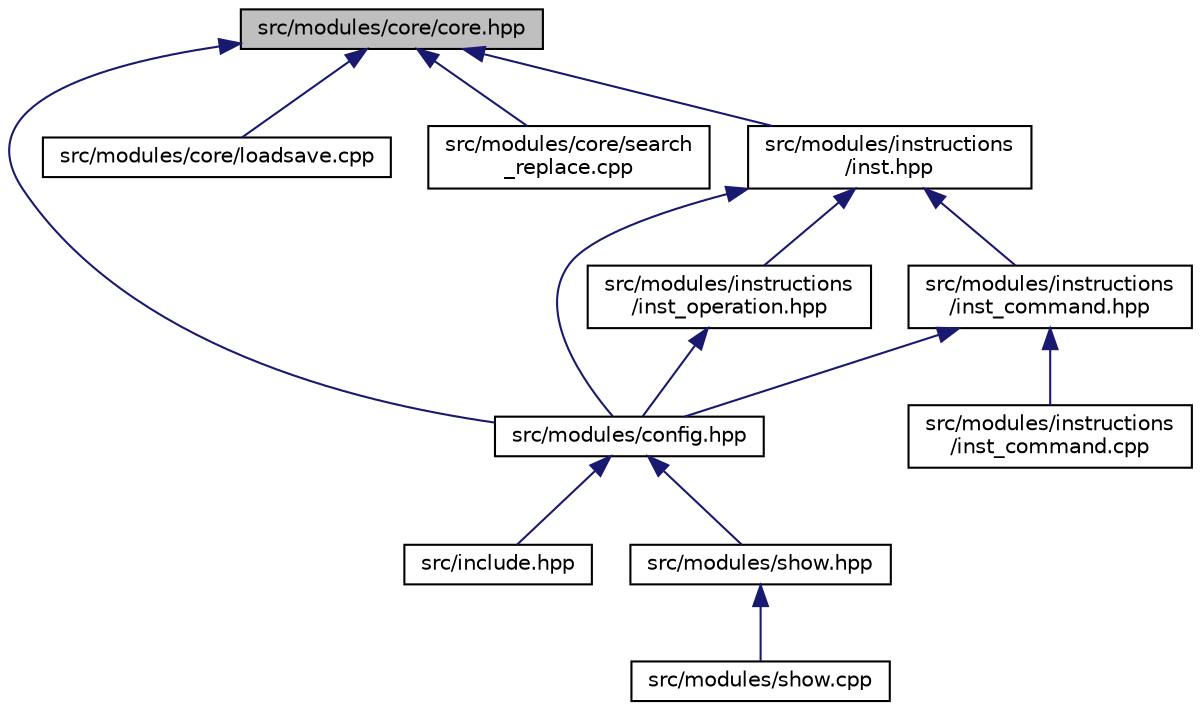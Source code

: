 digraph "src/modules/core/core.hpp"
{
 // LATEX_PDF_SIZE
  edge [fontname="Helvetica",fontsize="10",labelfontname="Helvetica",labelfontsize="10"];
  node [fontname="Helvetica",fontsize="10",shape=record];
  Node1 [label="src/modules/core/core.hpp",height=0.2,width=0.4,color="black", fillcolor="grey75", style="filled", fontcolor="black",tooltip="easyVim核心模块"];
  Node1 -> Node2 [dir="back",color="midnightblue",fontsize="10",style="solid",fontname="Helvetica"];
  Node2 [label="src/modules/config.hpp",height=0.2,width=0.4,color="black", fillcolor="white", style="filled",URL="$config_8hpp.html",tooltip="配置文件，头文件汇总"];
  Node2 -> Node3 [dir="back",color="midnightblue",fontsize="10",style="solid",fontname="Helvetica"];
  Node3 [label="src/include.hpp",height=0.2,width=0.4,color="black", fillcolor="white", style="filled",URL="$include_8hpp.html",tooltip="easyVim动态库头文件"];
  Node2 -> Node4 [dir="back",color="midnightblue",fontsize="10",style="solid",fontname="Helvetica"];
  Node4 [label="src/modules/show.hpp",height=0.2,width=0.4,color="black", fillcolor="white", style="filled",URL="$show_8hpp.html",tooltip="easyVim显示模块头文件"];
  Node4 -> Node5 [dir="back",color="midnightblue",fontsize="10",style="solid",fontname="Helvetica"];
  Node5 [label="src/modules/show.cpp",height=0.2,width=0.4,color="black", fillcolor="white", style="filled",URL="$show_8cpp.html",tooltip="easyVim显示模块实现文件"];
  Node1 -> Node6 [dir="back",color="midnightblue",fontsize="10",style="solid",fontname="Helvetica"];
  Node6 [label="src/modules/core/loadsave.cpp",height=0.2,width=0.4,color="black", fillcolor="white", style="filled",URL="$loadsave_8cpp.html",tooltip="easyVim文件读写模块"];
  Node1 -> Node7 [dir="back",color="midnightblue",fontsize="10",style="solid",fontname="Helvetica"];
  Node7 [label="src/modules/core/search\l_replace.cpp",height=0.2,width=0.4,color="black", fillcolor="white", style="filled",URL="$search__replace_8cpp.html",tooltip="easyVim文件搜索和替换模块"];
  Node1 -> Node8 [dir="back",color="midnightblue",fontsize="10",style="solid",fontname="Helvetica"];
  Node8 [label="src/modules/instructions\l/inst.hpp",height=0.2,width=0.4,color="black", fillcolor="white", style="filled",URL="$inst_8hpp.html",tooltip="easyVim指令模块"];
  Node8 -> Node2 [dir="back",color="midnightblue",fontsize="10",style="solid",fontname="Helvetica"];
  Node8 -> Node9 [dir="back",color="midnightblue",fontsize="10",style="solid",fontname="Helvetica"];
  Node9 [label="src/modules/instructions\l/inst_command.hpp",height=0.2,width=0.4,color="black", fillcolor="white", style="filled",URL="$inst__command_8hpp.html",tooltip="easyVim指令模块头文件"];
  Node9 -> Node2 [dir="back",color="midnightblue",fontsize="10",style="solid",fontname="Helvetica"];
  Node9 -> Node10 [dir="back",color="midnightblue",fontsize="10",style="solid",fontname="Helvetica"];
  Node10 [label="src/modules/instructions\l/inst_command.cpp",height=0.2,width=0.4,color="black", fillcolor="white", style="filled",URL="$inst__command_8cpp.html",tooltip="easyVim指令模块实现文件"];
  Node8 -> Node11 [dir="back",color="midnightblue",fontsize="10",style="solid",fontname="Helvetica"];
  Node11 [label="src/modules/instructions\l/inst_operation.hpp",height=0.2,width=0.4,color="black", fillcolor="white", style="filled",URL="$inst__operation_8hpp_source.html",tooltip=" "];
  Node11 -> Node2 [dir="back",color="midnightblue",fontsize="10",style="solid",fontname="Helvetica"];
}
